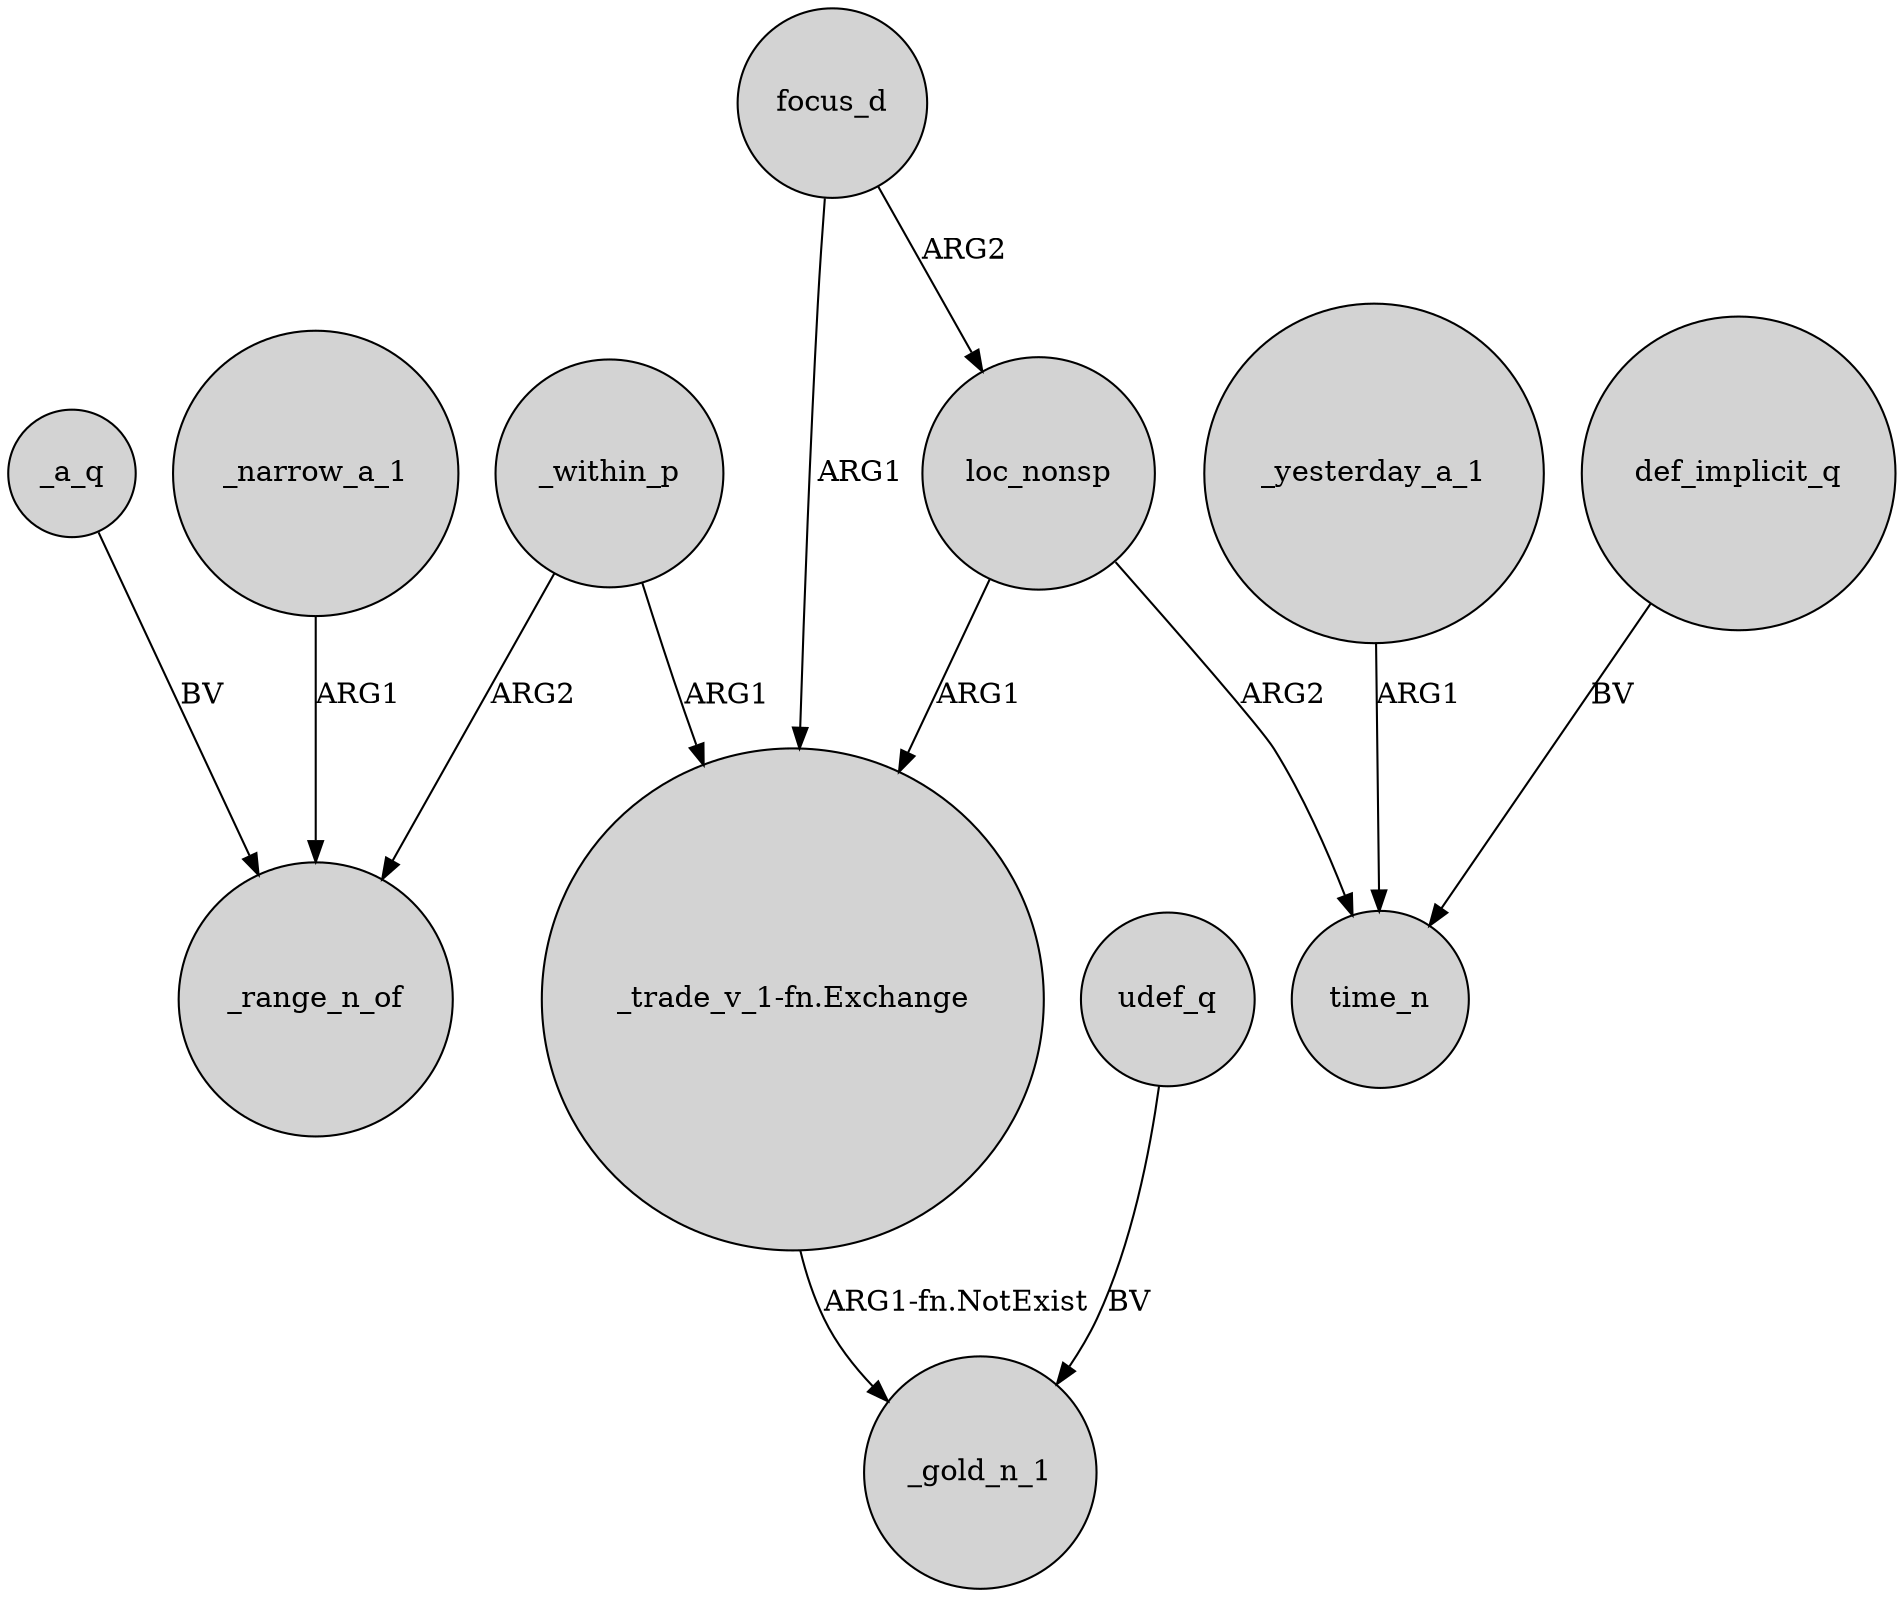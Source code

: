 digraph {
	node [shape=circle style=filled]
	_within_p -> _range_n_of [label=ARG2]
	loc_nonsp -> "_trade_v_1-fn.Exchange" [label=ARG1]
	focus_d -> loc_nonsp [label=ARG2]
	_narrow_a_1 -> _range_n_of [label=ARG1]
	_yesterday_a_1 -> time_n [label=ARG1]
	udef_q -> _gold_n_1 [label=BV]
	_within_p -> "_trade_v_1-fn.Exchange" [label=ARG1]
	loc_nonsp -> time_n [label=ARG2]
	focus_d -> "_trade_v_1-fn.Exchange" [label=ARG1]
	"_trade_v_1-fn.Exchange" -> _gold_n_1 [label="ARG1-fn.NotExist"]
	def_implicit_q -> time_n [label=BV]
	_a_q -> _range_n_of [label=BV]
}
